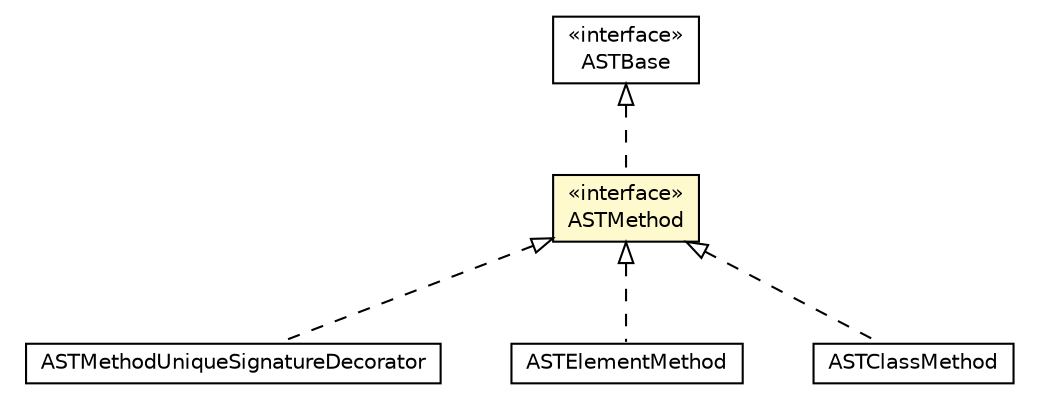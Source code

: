 #!/usr/local/bin/dot
#
# Class diagram 
# Generated by UMLGraph version 5.1 (http://www.umlgraph.org/)
#

digraph G {
	edge [fontname="Helvetica",fontsize=10,labelfontname="Helvetica",labelfontsize=10];
	node [fontname="Helvetica",fontsize=10,shape=plaintext];
	nodesep=0.25;
	ranksep=0.5;
	// org.androidtransfuse.adapter.ASTMethodUniqueSignatureDecorator
	c64697 [label=<<table title="org.androidtransfuse.adapter.ASTMethodUniqueSignatureDecorator" border="0" cellborder="1" cellspacing="0" cellpadding="2" port="p" href="./ASTMethodUniqueSignatureDecorator.html">
		<tr><td><table border="0" cellspacing="0" cellpadding="1">
<tr><td align="center" balign="center"> ASTMethodUniqueSignatureDecorator </td></tr>
		</table></td></tr>
		</table>>, fontname="Helvetica", fontcolor="black", fontsize=10.0];
	// org.androidtransfuse.adapter.ASTBase
	c64703 [label=<<table title="org.androidtransfuse.adapter.ASTBase" border="0" cellborder="1" cellspacing="0" cellpadding="2" port="p" href="./ASTBase.html">
		<tr><td><table border="0" cellspacing="0" cellpadding="1">
<tr><td align="center" balign="center"> &#171;interface&#187; </td></tr>
<tr><td align="center" balign="center"> ASTBase </td></tr>
		</table></td></tr>
		</table>>, fontname="Helvetica", fontcolor="black", fontsize=10.0];
	// org.androidtransfuse.adapter.ASTMethod
	c64706 [label=<<table title="org.androidtransfuse.adapter.ASTMethod" border="0" cellborder="1" cellspacing="0" cellpadding="2" port="p" bgcolor="lemonChiffon" href="./ASTMethod.html">
		<tr><td><table border="0" cellspacing="0" cellpadding="1">
<tr><td align="center" balign="center"> &#171;interface&#187; </td></tr>
<tr><td align="center" balign="center"> ASTMethod </td></tr>
		</table></td></tr>
		</table>>, fontname="Helvetica", fontcolor="black", fontsize=10.0];
	// org.androidtransfuse.adapter.element.ASTElementMethod
	c64718 [label=<<table title="org.androidtransfuse.adapter.element.ASTElementMethod" border="0" cellborder="1" cellspacing="0" cellpadding="2" port="p" href="./element/ASTElementMethod.html">
		<tr><td><table border="0" cellspacing="0" cellpadding="1">
<tr><td align="center" balign="center"> ASTElementMethod </td></tr>
		</table></td></tr>
		</table>>, fontname="Helvetica", fontcolor="black", fontsize=10.0];
	// org.androidtransfuse.adapter.classes.ASTClassMethod
	c64737 [label=<<table title="org.androidtransfuse.adapter.classes.ASTClassMethod" border="0" cellborder="1" cellspacing="0" cellpadding="2" port="p" href="./classes/ASTClassMethod.html">
		<tr><td><table border="0" cellspacing="0" cellpadding="1">
<tr><td align="center" balign="center"> ASTClassMethod </td></tr>
		</table></td></tr>
		</table>>, fontname="Helvetica", fontcolor="black", fontsize=10.0];
	//org.androidtransfuse.adapter.ASTMethodUniqueSignatureDecorator implements org.androidtransfuse.adapter.ASTMethod
	c64706:p -> c64697:p [dir=back,arrowtail=empty,style=dashed];
	//org.androidtransfuse.adapter.ASTMethod implements org.androidtransfuse.adapter.ASTBase
	c64703:p -> c64706:p [dir=back,arrowtail=empty,style=dashed];
	//org.androidtransfuse.adapter.element.ASTElementMethod implements org.androidtransfuse.adapter.ASTMethod
	c64706:p -> c64718:p [dir=back,arrowtail=empty,style=dashed];
	//org.androidtransfuse.adapter.classes.ASTClassMethod implements org.androidtransfuse.adapter.ASTMethod
	c64706:p -> c64737:p [dir=back,arrowtail=empty,style=dashed];
}

